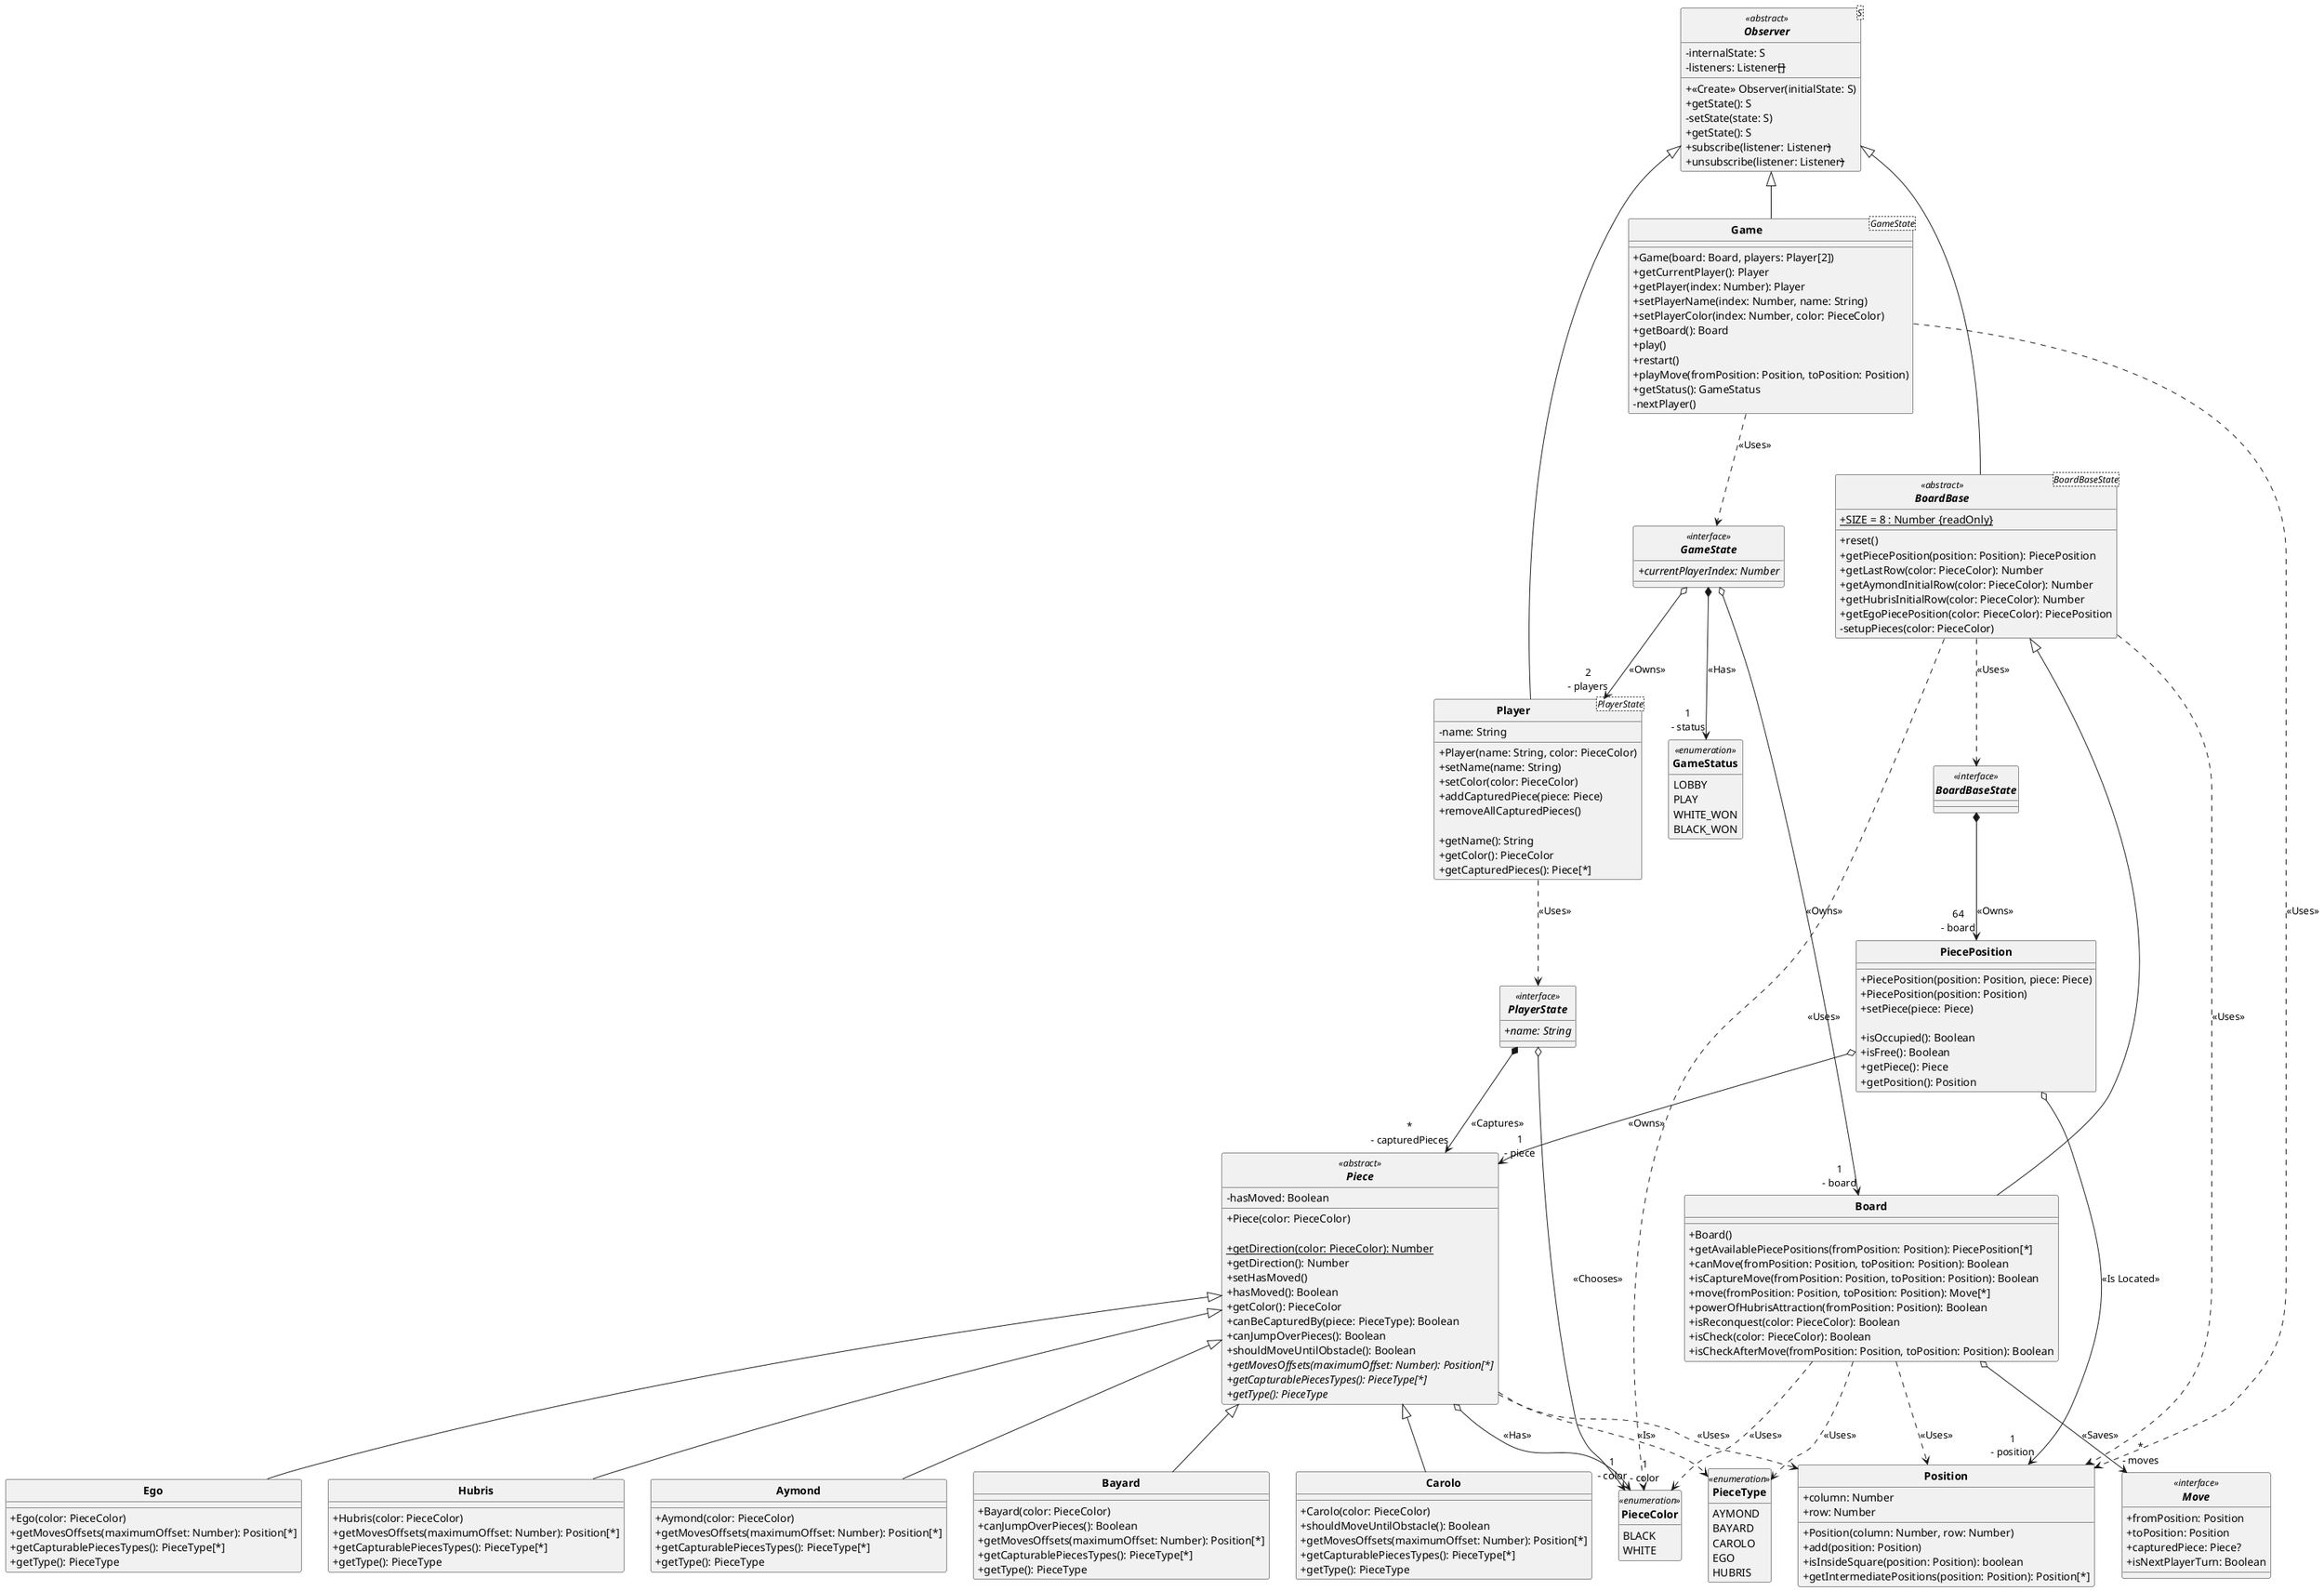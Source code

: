 @startuml UML

skinparam style strictuml
skinparam classAttributeIconSize 0
skinparam classFontStyle Bold
hide enum methods

enum GameStatus <<enumeration>> {
  LOBBY
  PLAY
  WHITE_WON
  BLACK_WON
}

interface GameState <<interface>> {
  {field} + currentPlayerIndex: Number {abstract}
}
GameState o--> "1\n- board" Board : <<Owns>>
GameState o--> "2\n- players" Player : <<Owns>>
GameState *--> "1\n- status" GameStatus : <<Has>>

class Game<GameState> extends Observer {
  {method} + Game(board: Board, players: Player[2])
  {method} + getCurrentPlayer(): Player
  {method} + getPlayer(index: Number): Player
  {method} + setPlayerName(index: Number, name: String)
  {method} + setPlayerColor(index: Number, color: PieceColor)
  {method} + getBoard(): Board
  {method} + play()
  {method} + restart()
  {method} + playMove(fromPosition: Position, toPosition: Position)
  {method} + getStatus(): GameStatus
  {method} - nextPlayer()
}
Game ..> GameState : <<Uses>>
Game ..> Position : <<Uses>>

interface PlayerState <<interface>> {
  {field} + name: String {abstract}
}
PlayerState o--> "1\n- color" PieceColor : <<Chooses>>
PlayerState *--> "*\n- capturedPieces" Piece : <<Captures>>

class Player<PlayerState> extends Observer {
  {field} - name: String

  {method} + Player(name: String, color: PieceColor)
  {method} + setName(name: String)
  {method} + setColor(color: PieceColor)
  {method} + addCapturedPiece(piece: Piece)
  {method} + removeAllCapturedPieces()

  {method} + getName(): String
  {method} + getColor(): PieceColor
  {method} + getCapturedPieces(): Piece[*]
}
Player ..> PlayerState : <<Uses>>

enum PieceType <<enumeration>> {
  AYMOND
  BAYARD
  CAROLO
  EGO
  HUBRIS
}

enum PieceColor <<enumeration>> {
  BLACK
  WHITE

  {method} + getOpposite(): PieceColor
}

abstract class Piece <<abstract>> {
  {field} - hasMoved: Boolean

  {method} + Piece(color: PieceColor)

  {method} + getDirection(color: PieceColor): Number {static}
  {method} + getDirection(): Number
  {method} + setHasMoved()
  {method} + hasMoved(): Boolean
  {method} + getColor(): PieceColor
  {method} + canBeCapturedBy(piece: PieceType): Boolean
  {method} + canJumpOverPieces(): Boolean
  {method} + shouldMoveUntilObstacle(): Boolean
  {method} + getMovesOffsets(maximumOffset: Number): Position[*] {abstract}
  {method} + getCapturablePiecesTypes(): PieceType[*] {abstract}
  {method} + getType(): PieceType {abstract}
}
Piece o--> "1\n- color" PieceColor : <<Has>>
Piece ..> Position : <<Uses>>
Piece ..> PieceType : <<Is>>

class Aymond extends Piece {
  {method} + Aymond(color: PieceColor)
  {method} + getMovesOffsets(maximumOffset: Number): Position[*]
  {method} + getCapturablePiecesTypes(): PieceType[*]
  {method} + getType(): PieceType
}

class Bayard extends Piece {
  {method} + Bayard(color: PieceColor)
  {method} + canJumpOverPieces(): Boolean
  {method} + getMovesOffsets(maximumOffset: Number): Position[*]
  {method} + getCapturablePiecesTypes(): PieceType[*]
  {method} + getType(): PieceType
}

class Carolo extends Piece {
  {method} + Carolo(color: PieceColor)
  {method} + shouldMoveUntilObstacle(): Boolean
  {method} + getMovesOffsets(maximumOffset: Number): Position[*]
  {method} + getCapturablePiecesTypes(): PieceType[*]
  {method} + getType(): PieceType
}

class Ego extends Piece {
  {method} + Ego(color: PieceColor)
  {method} + getMovesOffsets(maximumOffset: Number): Position[*]
  {method} + getCapturablePiecesTypes(): PieceType[*]
  {method} + getType(): PieceType
}

class Hubris extends Piece {
  {method} + Hubris(color: PieceColor)
  {method} + getMovesOffsets(maximumOffset: Number): Position[*]
  {method} + getCapturablePiecesTypes(): PieceType[*]
  {method} + getType(): PieceType
}

interface BoardBaseState <<interface>> {}
BoardBaseState *--> "64\n- board" PiecePosition : <<Owns>>

abstract class BoardBase<BoardBaseState> <<abstract>> extends Observer {
  {field} + {static} SIZE = 8 : Number {readOnly}

  {method} + reset()
  {method} + getPiecePosition(position: Position): PiecePosition
  {method} + getLastRow(color: PieceColor): Number
  {method} + getAymondInitialRow(color: PieceColor): Number
  {method} + getHubrisInitialRow(color: PieceColor): Number
  {method} + getEgoPiecePosition(color: PieceColor): PiecePosition
  {method} - setupPieces(color: PieceColor)
}
BoardBase ..> BoardBaseState : <<Uses>>
BoardBase ..> Position : <<Uses>>
BoardBase ..> PieceColor : <<Uses>>

class Board extends BoardBase {
  {method} + Board()
  {method} + getAvailablePiecePositions(fromPosition: Position): PiecePosition[*]
  {method} + canMove(fromPosition: Position, toPosition: Position): Boolean
  {method} + isCaptureMove(fromPosition: Position, toPosition: Position): Boolean
  {method} + move(fromPosition: Position, toPosition: Position): Move[*]
  {method} + powerOfHubrisAttraction(fromPosition: Position): Boolean
  {method} + isReconquest(color: PieceColor): Boolean
  {method} + isCheck(color: PieceColor): Boolean
  {method} + isCheckAfterMove(fromPosition: Position, toPosition: Position): Boolean
}
Board ..> Position : <<Uses>>
Board ..> PieceColor : <<Uses>>
Board ..> PieceType : <<Uses>>
Board o--> "*\n- moves" Move : <<Saves>>

interface Move <<interface>> {
  {field} + fromPosition: Position
  {field} + toPosition: Position
  {field} + capturedPiece: Piece?
  {field} + isNextPlayerTurn: Boolean
}

class Position {
  {field} + column: Number
  {field} + row: Number

  {method} + Position(column: Number, row: Number)
  {method} + add(position: Position)
  {method} + isInsideSquare(position: Position): boolean
  {method} + getIntermediatePositions(position: Position): Position[*]
}

class PiecePosition {
  {method} + PiecePosition(position: Position, piece: Piece)
  {method} + PiecePosition(position: Position)
  {method} + setPiece(piece: Piece)

  {method} + isOccupied(): Boolean
  {method} + isFree(): Boolean
  {method} + getPiece(): Piece
  {method} + getPosition(): Position
}
PiecePosition o--> "1\n- piece" Piece : <<Owns>>
PiecePosition o--> "1\n- position" Position : <<Is Located>>

abstract class Observer<S> <<abstract>> {
  {field} - internalState: S
  {field} - listeners: Listener<S>[]

  {method} + <<Create>> Observer(initialState: S)
  {method} + getState(): S
  {method} - setState(state: S)
  {method} + getState(): S
  {method} + subscribe(listener: Listener<S>)
  {method} + unsubscribe(listener: Listener<S>)
}

@enduml
